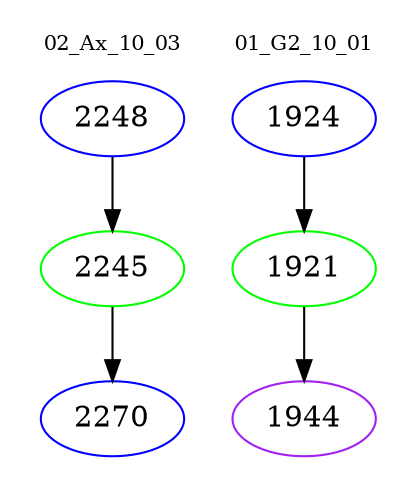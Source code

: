 digraph{
subgraph cluster_0 {
color = white
label = "02_Ax_10_03";
fontsize=10;
T0_2248 [label="2248", color="blue"]
T0_2248 -> T0_2245 [color="black"]
T0_2245 [label="2245", color="green"]
T0_2245 -> T0_2270 [color="black"]
T0_2270 [label="2270", color="blue"]
}
subgraph cluster_1 {
color = white
label = "01_G2_10_01";
fontsize=10;
T1_1924 [label="1924", color="blue"]
T1_1924 -> T1_1921 [color="black"]
T1_1921 [label="1921", color="green"]
T1_1921 -> T1_1944 [color="black"]
T1_1944 [label="1944", color="purple"]
}
}
